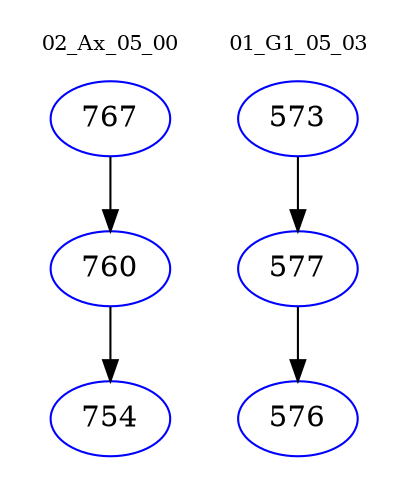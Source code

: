 digraph{
subgraph cluster_0 {
color = white
label = "02_Ax_05_00";
fontsize=10;
T0_767 [label="767", color="blue"]
T0_767 -> T0_760 [color="black"]
T0_760 [label="760", color="blue"]
T0_760 -> T0_754 [color="black"]
T0_754 [label="754", color="blue"]
}
subgraph cluster_1 {
color = white
label = "01_G1_05_03";
fontsize=10;
T1_573 [label="573", color="blue"]
T1_573 -> T1_577 [color="black"]
T1_577 [label="577", color="blue"]
T1_577 -> T1_576 [color="black"]
T1_576 [label="576", color="blue"]
}
}
